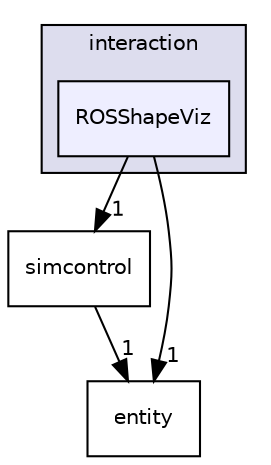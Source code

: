 digraph "/root/scrimmage/scrimmage/include/scrimmage/plugins/interaction/ROSShapeViz" {
  compound=true
  node [ fontsize="10", fontname="Helvetica"];
  edge [ labelfontsize="10", labelfontname="Helvetica"];
  subgraph clusterdir_e780a5c579cb35e946684e8694642ace {
    graph [ bgcolor="#ddddee", pencolor="black", label="interaction" fontname="Helvetica", fontsize="10", URL="dir_e780a5c579cb35e946684e8694642ace.html"]
  dir_3176c18fbff0c2a17c70d80cc5d154ec [shape=box, label="ROSShapeViz", style="filled", fillcolor="#eeeeff", pencolor="black", URL="dir_3176c18fbff0c2a17c70d80cc5d154ec.html"];
  }
  dir_8dabc27971b3bc145bbcc2e849e82380 [shape=box label="simcontrol" URL="dir_8dabc27971b3bc145bbcc2e849e82380.html"];
  dir_5ef164da32927a27aef05eae2283c928 [shape=box label="entity" URL="dir_5ef164da32927a27aef05eae2283c928.html"];
  dir_3176c18fbff0c2a17c70d80cc5d154ec->dir_8dabc27971b3bc145bbcc2e849e82380 [headlabel="1", labeldistance=1.5 headhref="dir_000097_000151.html"];
  dir_3176c18fbff0c2a17c70d80cc5d154ec->dir_5ef164da32927a27aef05eae2283c928 [headlabel="1", labeldistance=1.5 headhref="dir_000097_000008.html"];
  dir_8dabc27971b3bc145bbcc2e849e82380->dir_5ef164da32927a27aef05eae2283c928 [headlabel="1", labeldistance=1.5 headhref="dir_000151_000008.html"];
}
